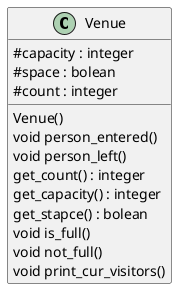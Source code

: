 @startuml
skinparam classAttributeIconSize 0

class Venue {
  # capacity : integer
  # space : bolean
  # count : integer
  Venue()
  void person_entered()
  void person_left()
  get_count() : integer
  get_capacity() : integer
  get_stapce() : bolean
  void is_full()
  void not_full()
  void print_cur_visitors()
}
@enduml
